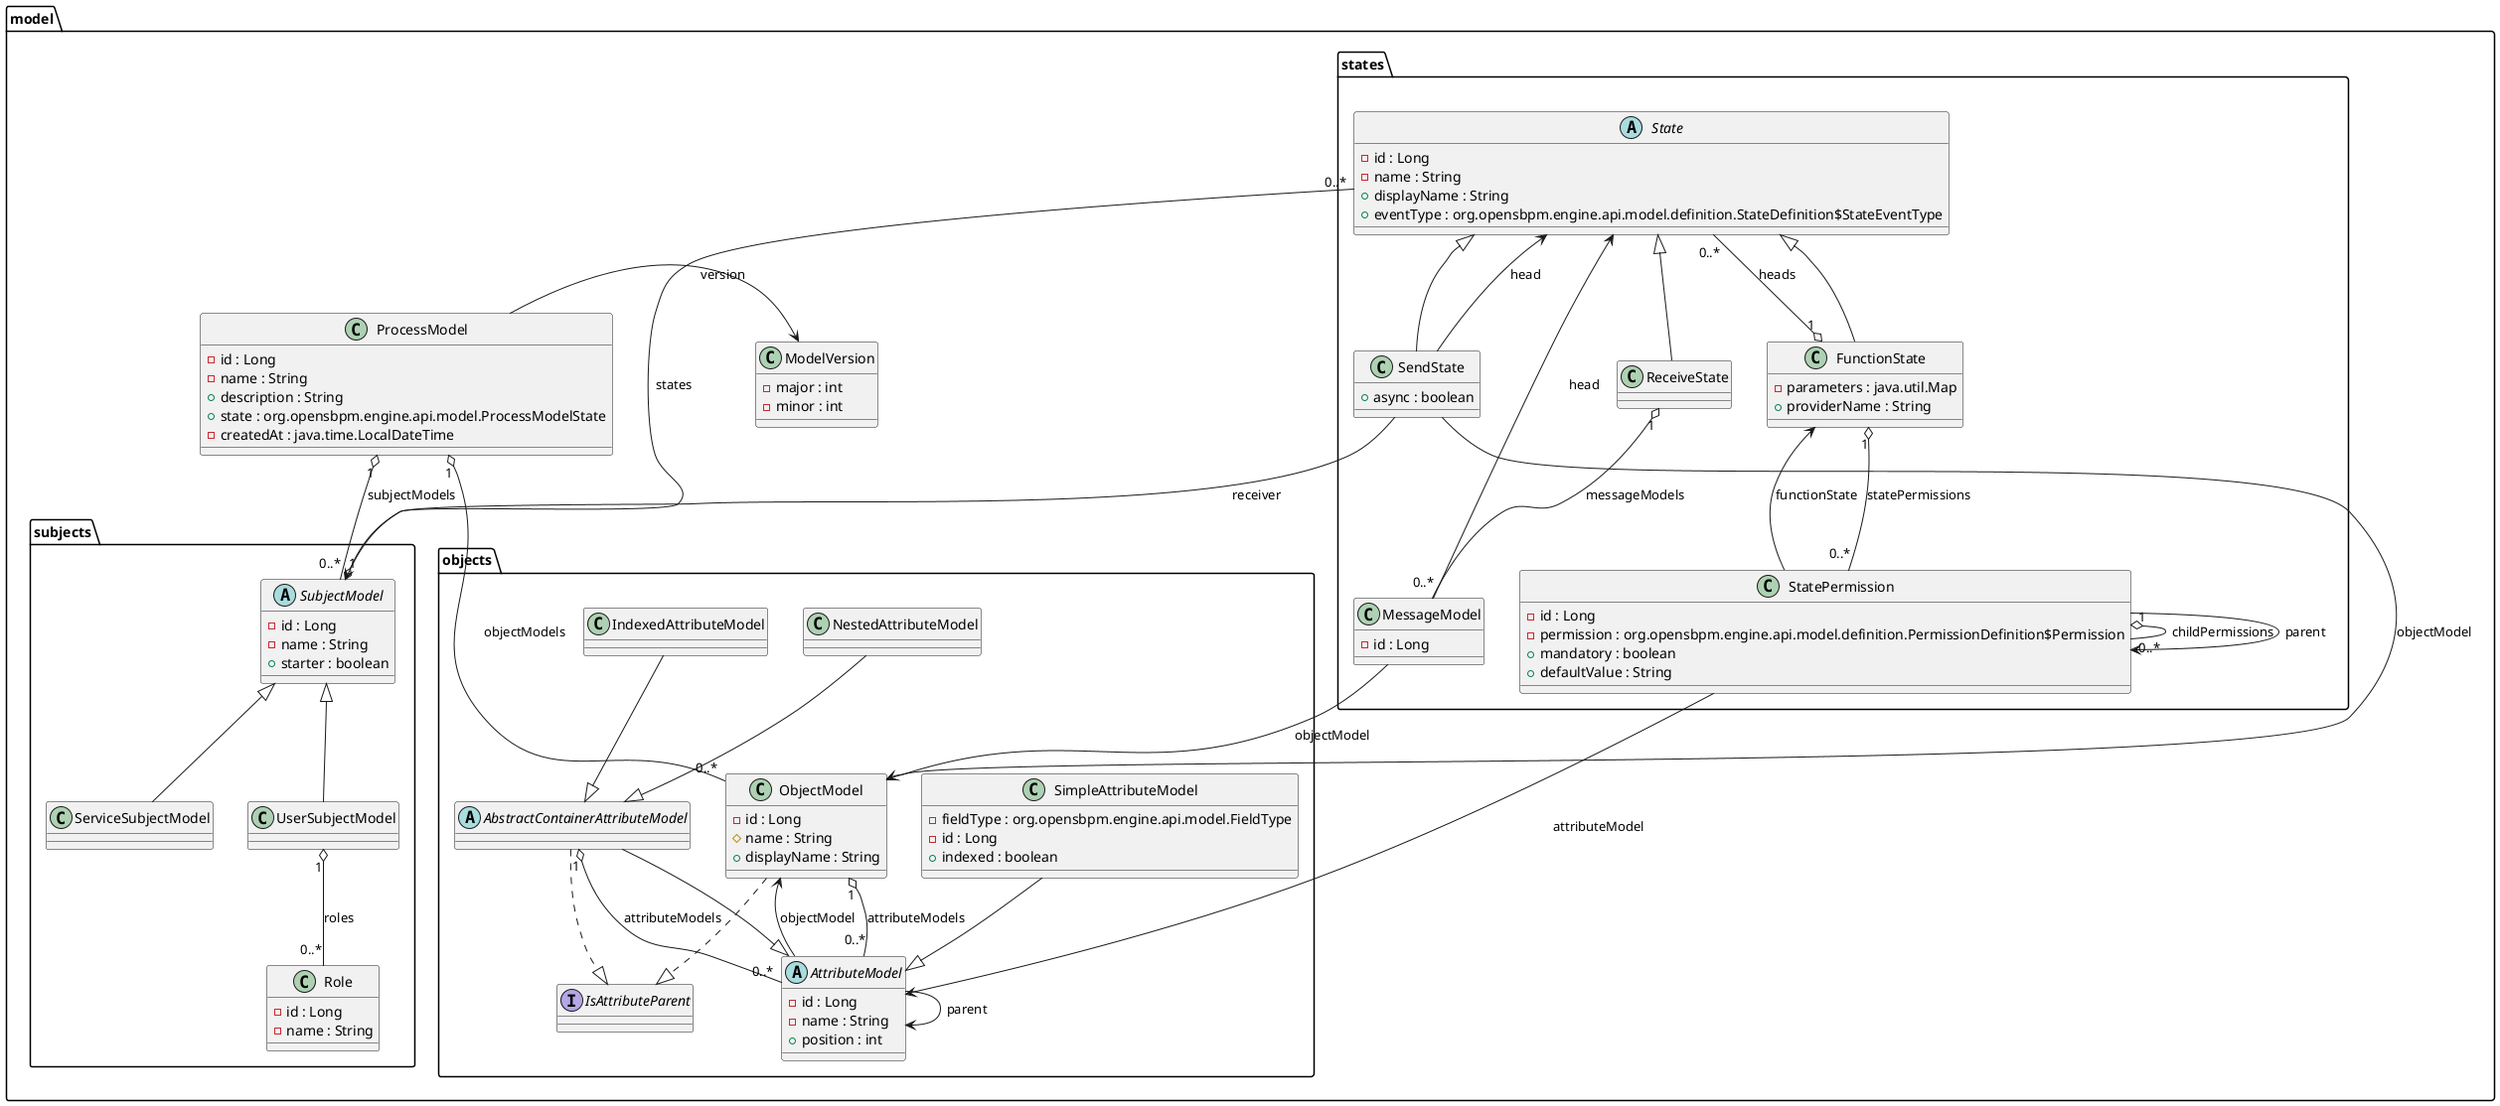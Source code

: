 @startuml

package "model" {
    class ProcessModel {
        {field} -id : Long
        {field} -name : String
        {field} +description : String
        {field} +state : org.opensbpm.engine.api.model.ProcessModelState
        {field} -createdAt : java.time.LocalDateTime
        ' {method} +addObjectModel ( paramString1 : String ) : ObjectModel
        ' {method} +addObjectModel ( paramObjectModel1 : ObjectModel ) : void
        ' {method} +addServiceSubjectModel ( paramString1 : String ) : ServiceSubjectModel
        ' {method} +addSubjectModel ( paramSubjectModel1 : SubjectModel ) : SubjectModel
        ' {method} +addUserSubjectModel ( paramString1 : String , paramList2 : java.util.List ) : UserSubjectModel
        ' {method} +getStarterSubjectModel () : SubjectModel
        ' {method} +getUserSubjectModels () : java.util.Collection
        ' {method} +isStarterSubjectModel ( paramSubjectModel1 : SubjectModel ) : boolean
        ' {method}  {static} -lambda$getUserSubjectModels$0 ( paramSubjectModel1 : SubjectModel ) : java.util.Optional
        ' {method} +setStarterSubject ( paramSubjectModel1 : SubjectModel ) : void
        ' {method} +toString () : String
    }

    class ModelVersion {
        {field} -major : int
        {field} -minor : int
        ' {method} +incrementMinor () : ModelVersion
        ' {method} +toString () : String
    }

    package "subjects" {

        abstract class SubjectModel {
            {field} -id : Long
            {field} -name : String
            {field} +starter : boolean
            ' {method}  {abstract} +accept ( paramSubjectModelVisitor1 : SubjectModelVisitor ) : Object
            ' {method} +addFunctionState ( paramString1 : String ) : FunctionState
            ' {method} +addReceiveState ( paramString1 : String ) : ReceiveState
            ' {method} +addSendState ( paramString1 : String , paramSubjectModel2 : SubjectModel , paramObjectModel3 : ObjectModel ) : SendState
            ' {method} -addState ( paramState1 : State ) : State
            ' {method} +toString () : String
        }

        class ServiceSubjectModel {
            ' {method} +accept ( paramSubjectModelVisitor1 : SubjectModelVisitor ) : Object
        }

        class UserSubjectModel {
            ' {method} +accept ( paramSubjectModelVisitor1 : SubjectModelVisitor ) : Object
            ' {method} +getAllUsers () : java.util.stream.Stream
            ' {method}  {static} -lambda$getAllUsers$0 ( paramRole1 : Role ) : java.util.stream.Stream
        }

        class Role {
            {field} -id : Long
            {field} -name : String
            ' {method} +addUser ( paramUser1 : User ) : void
            ' {method} +getAllUsers () : java.util.Set
            ' {method} +removeUser ( paramUser1 : User ) : void
            ' {method} +toString () : String
        }
    }

    package "states"{

        abstract class State {
            {field} -id : Long
            {field} -name : String
            {field} +displayName : String
            {field} +eventType : org.opensbpm.engine.api.model.definition.StateDefinition$StateEventType
            ' {method}  {abstract} +accept ( paramStateVisitor1 : StateVisitor ) : Object
            ' {method}  {abstract} +getHeads () : java.util.Collection
            ' {method} +isEnd () : boolean
            ' {method} +isStart () : boolean
            ' {method} +toString () : String
        }

        class FunctionState {
            {field} -parameters : java.util.Map
            {field} +providerName : String
            ' {method} +accept ( paramStateVisitor1 : StateVisitor ) : Object
            ' {method} +addHead ( paramState1 : State ) : void
            ' {method} +addStatePermission ( paramStatePermission1 : StatePermission ) : void
            ' {method} +addStatePermission ( paramAttributeModel1 : AttributeModel , paramPermissionDefinition$Permission2 : org.opensbpm.engine.api.model.definition.PermissionDefinition$Permission ) : StatePermission
            ' {method} +findStatePermission ( paramAttributeModel1 : AttributeModel ) : java.util.Optional
            ' {method} +hasAnyPermission ( paramAttributeModel1 : AttributeModel ) : boolean
            ' {method} +hasAnyStatePermission ( paramObjectModel1 : ObjectModel ) : boolean
            ' {method} -hasPermission ( paramAttributeModel1 : AttributeModel , paramPermissionDefinition$Permission2 : org.opensbpm.engine.api.model.definition.PermissionDefinition$Permission ) : boolean
            ' {method} +hasReadPermission ( paramAttributeModel1 : AttributeModel ) : boolean
            ' {method} +hasWritePermission ( paramAttributeModel1 : AttributeModel ) : boolean
            ' {method} +isMandatory ( paramAttributeModel1 : AttributeModel ) : boolean
            ' {method}  {static} -lambda$findStatePermission$3 ( paramStatePermission1 : StatePermission ) : java.util.stream.Stream
            ' {method}  {static} -lambda$findStatePermission$4 ( paramAttributeModel1 : AttributeModel , paramStatePermission2 : StatePermission ) : boolean
            ' {method} -lambda$hasAnyStatePermission$0 ( paramAttributeModel1 : AttributeModel ) : boolean
            ' {method}  {static} -lambda$hasPermission$1 ( paramPermissionDefinition$Permission1 : org.opensbpm.engine.api.model.definition.PermissionDefinition$Permission , paramStatePermission2 : StatePermission ) : Boolean
            ' {method}  {static} -lambda$isMandatory$2 ( paramStatePermission1 : StatePermission ) : Boolean
            ' {method} +putParameter ( paramString1 : String , paramString2 : String ) : void
            ' {method} +toString () : String
        }

        class StatePermission {
            {field} -id : Long
            {field} -permission : org.opensbpm.engine.api.model.definition.PermissionDefinition$Permission
            {field} +mandatory : boolean
            {field} +defaultValue : String
            ' {method} +addChildPermission ( paramAttributeModel1 : AttributeModel , paramPermissionDefinition$Permission2 : org.opensbpm.engine.api.model.definition.PermissionDefinition$Permission ) : StatePermission
            ' {method} +getAllPermissions () : java.util.stream.Stream
            ' {method}  {static} -lambda$getAllPermissions$0 ( paramStatePermission1 : StatePermission ) : java.util.stream.Stream
            ' {method} +toString () : String
        }

        class SendState {
            {field} +async : boolean
            ' {method} +accept ( paramStateVisitor1 : StateVisitor ) : Object
            ' {method} +getHeads () : java.util.Collection
        }

        class ReceiveState {
            ' {method} +accept ( paramStateVisitor1 : StateVisitor ) : Object
            ' {method} +addMessageModel ( paramObjectModel1 : ObjectModel , paramState2 : State ) : MessageModel
            ' {method} +getHeads () : java.util.Collection
        }

        class MessageModel {
            {field} -id : Long
        }

        ' class StateGraph {
        '     {field} -vertices : java.util.Map
        '     {method} +getHeads () : java.util.Collection
        '     {method} +getLeafs () : java.util.Collection
        '     {method} +getRoots () : java.util.Collection
        '     {method} +getTails () : java.util.Collection
        '     ' {method}  {static} -lambda$new$0 ( paramState1 : State ) : boolean
        '     ' {method}  {static} -lambda$new$1 ( paramState1 : State ) : State
        ' }
    }


    package "objects" {

        class ObjectModel {
            {field} -id : Long
            {field} #name : String
            {field} +displayName : String
            ' {method} +addAttributeModel ( paramAttributeModel1 : AttributeModel ) : AttributeModel
            ' {method} +getAllAttributeModels () : java.util.stream.Stream
            ' {method}  {static} -lambda$addAttributeModel$2 ( paramAttributeModel1 : AttributeModel , paramAttributeModel2 : AttributeModel ) : int
            ' {method} -lambda$getAllAttributeModels$0 ( paramAttributeModel1 : AttributeModel ) : IsAttributeParent
            ' {method}  {static} -lambda$getAllAttributeModels$1 ( paramIsAttributeParent1 : IsAttributeParent ) : java.util.stream.Stream
            ' {method} +toString () : String
        }

        interface IsAttributeParent {
            ' {method}  {abstract} +getAttributeModels () : java.util.Collection
            ' {method}  {abstract} +getName () : String
        }

        abstract class AbstractContainerAttributeModel {
            ' {method} +addAttributeModel ( paramAttributeModel1 : AttributeModel ) : AttributeModel
            ' {method}  {static} -lambda$addAttributeModel$0 ( paramAttributeModel1 : AttributeModel , paramAttributeModel2 : AttributeModel ) : int
        }

        abstract class AttributeModel {
            {field} -id : Long
            {field} -name : String
            {field} +position : int
            ' {method}  {abstract} +accept ( paramAttributeModelVisitor1 : AttributeModelVisitor ) : Object
        }

        class SimpleAttributeModel {
            {field} -fieldType : org.opensbpm.engine.api.model.FieldType
            {field} -id : Long
            {field} +indexed : boolean
            ' {method} +accept ( paramAttributeModelVisitor1 : AttributeModelVisitor ) : Object
            ' {method} +toString () : String
        }

        class NestedAttributeModel {
            ' {method} +accept ( paramAttributeModelVisitor1 : AttributeModelVisitor ) : Object
            ' {method} +toString () : String
        }

        class IndexedAttributeModel {
            ' {method} +accept ( paramAttributeModelVisitor1 : AttributeModelVisitor ) : Object
            ' {method} +toString () : String
        }

    }

}

ProcessModel -r->  ModelVersion : version
ProcessModel "1" o-- "0..*"  SubjectModel : subjectModels
ProcessModel "1" o-- "0..*"  ObjectModel : objectModels

SubjectModel "1" o-- "0..*"  State : states
ServiceSubjectModel -u-|>  SubjectModel
UserSubjectModel "1" o-- "0..*"  Role : roles
UserSubjectModel -u-|>  SubjectModel

FunctionState -u-|>  State
FunctionState "1" o-- "0..*"  State : heads
FunctionState "1" o-- "0..*"  StatePermission : statePermissions
StatePermission "1" o-- "0..*"  StatePermission : childPermissions
StatePermission -->  AttributeModel : attributeModel
StatePermission -->  FunctionState : functionState
StatePermission -->  StatePermission : parent
SendState -u-|>  State
SendState -->  ObjectModel : objectModel
SendState -->  State : head
SendState -->  SubjectModel : receiver
ReceiveState -u-|>  State
ReceiveState "1" o-- "0..*"  MessageModel : messageModels
MessageModel -->  State : head
MessageModel -->  ObjectModel : objectModel

ObjectModel "1" o-- "0..*"  AttributeModel : attributeModels
ObjectModel ..|>  IsAttributeParent

AbstractContainerAttributeModel "1" o-- "0..*"  AttributeModel : attributeModels
AbstractContainerAttributeModel --|>  AttributeModel
AbstractContainerAttributeModel ..|>  IsAttributeParent

AttributeModel -->  ObjectModel : objectModel
AttributeModel -->  AttributeModel : parent
IndexedAttributeModel --|>  AbstractContainerAttributeModel
NestedAttributeModel --|>  AbstractContainerAttributeModel
SimpleAttributeModel --|>  AttributeModel

@enduml
